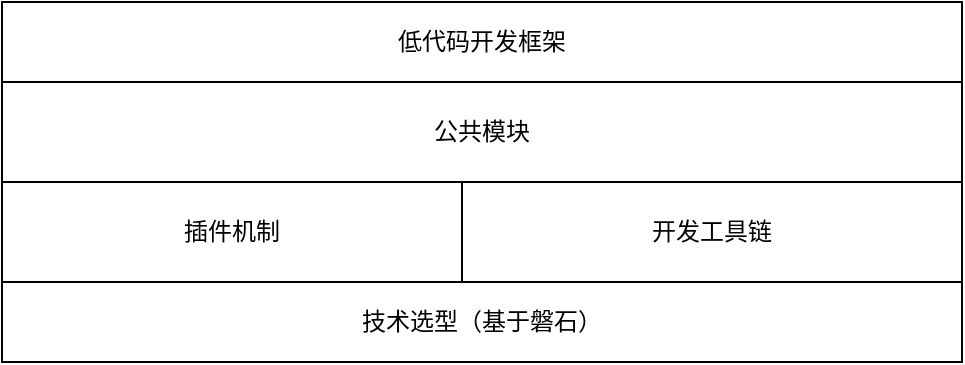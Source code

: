 <mxfile version="24.4.9" type="github">
  <diagram name="第 1 页" id="gqDG2Gp0E2L2Fy4fAPNA">
    <mxGraphModel dx="771" dy="355" grid="1" gridSize="10" guides="1" tooltips="1" connect="1" arrows="1" fold="1" page="1" pageScale="1" pageWidth="827" pageHeight="1169" math="0" shadow="0">
      <root>
        <mxCell id="0" />
        <mxCell id="1" parent="0" />
        <mxCell id="SDCCGMHogAq6qsjDlVBH-2" value="技术选型（基于磐石）" style="rounded=0;whiteSpace=wrap;html=1;" vertex="1" parent="1">
          <mxGeometry x="120" y="560" width="480" height="40" as="geometry" />
        </mxCell>
        <mxCell id="SDCCGMHogAq6qsjDlVBH-4" value="插件机制" style="rounded=0;whiteSpace=wrap;html=1;" vertex="1" parent="1">
          <mxGeometry x="120" y="510" width="230" height="50" as="geometry" />
        </mxCell>
        <mxCell id="SDCCGMHogAq6qsjDlVBH-6" value="低代码开发框架" style="rounded=0;whiteSpace=wrap;html=1;" vertex="1" parent="1">
          <mxGeometry x="120" y="420" width="480" height="40" as="geometry" />
        </mxCell>
        <mxCell id="SDCCGMHogAq6qsjDlVBH-9" value="公共模块" style="rounded=0;whiteSpace=wrap;html=1;" vertex="1" parent="1">
          <mxGeometry x="120" y="460" width="480" height="50" as="geometry" />
        </mxCell>
        <mxCell id="SDCCGMHogAq6qsjDlVBH-10" value="开发工具链" style="rounded=0;whiteSpace=wrap;html=1;" vertex="1" parent="1">
          <mxGeometry x="350" y="510" width="250" height="50" as="geometry" />
        </mxCell>
      </root>
    </mxGraphModel>
  </diagram>
</mxfile>
